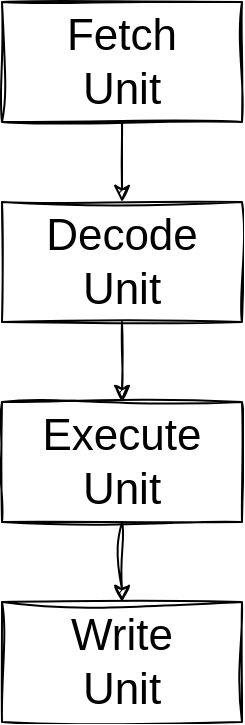 <mxfile version="21.5.0" type="device" pages="4">
  <diagram name="mvm-1" id="Iu1mIeB9ceA5Ahkq2No5">
    <mxGraphModel dx="1114" dy="819" grid="1" gridSize="10" guides="1" tooltips="1" connect="1" arrows="1" fold="1" page="1" pageScale="1" pageWidth="850" pageHeight="1100" math="0" shadow="0">
      <root>
        <mxCell id="0" />
        <mxCell id="1" parent="0" />
        <mxCell id="j7GpYIzhaSZf0-OvEuIJ-1" value="Fetch&lt;br&gt;Unit" style="rounded=0;whiteSpace=wrap;html=1;sketch=1;curveFitting=1;jiggle=2;fontSize=22;" vertex="1" parent="1">
          <mxGeometry x="240" y="160" width="120" height="60" as="geometry" />
        </mxCell>
        <mxCell id="j7GpYIzhaSZf0-OvEuIJ-2" value="Decode&lt;br&gt;Unit" style="rounded=0;whiteSpace=wrap;html=1;sketch=1;curveFitting=1;jiggle=2;fontSize=22;" vertex="1" parent="1">
          <mxGeometry x="240" y="260" width="120" height="60" as="geometry" />
        </mxCell>
        <mxCell id="j7GpYIzhaSZf0-OvEuIJ-3" value="" style="endArrow=classic;html=1;rounded=0;exitX=0.5;exitY=1;exitDx=0;exitDy=0;sketch=1;curveFitting=1;jiggle=2;" edge="1" parent="1" source="j7GpYIzhaSZf0-OvEuIJ-1" target="j7GpYIzhaSZf0-OvEuIJ-2">
          <mxGeometry width="50" height="50" relative="1" as="geometry">
            <mxPoint x="400" y="450" as="sourcePoint" />
            <mxPoint x="450" y="400" as="targetPoint" />
          </mxGeometry>
        </mxCell>
        <mxCell id="j7GpYIzhaSZf0-OvEuIJ-4" value="Execute&lt;br&gt;Unit" style="rounded=0;whiteSpace=wrap;html=1;sketch=1;curveFitting=1;jiggle=2;fontSize=22;" vertex="1" parent="1">
          <mxGeometry x="240" y="360" width="120" height="60" as="geometry" />
        </mxCell>
        <mxCell id="j7GpYIzhaSZf0-OvEuIJ-5" value="Write&lt;br&gt;Unit" style="rounded=0;whiteSpace=wrap;html=1;sketch=1;curveFitting=1;jiggle=2;fontSize=22;" vertex="1" parent="1">
          <mxGeometry x="240" y="460" width="120" height="60" as="geometry" />
        </mxCell>
        <mxCell id="j7GpYIzhaSZf0-OvEuIJ-6" value="" style="endArrow=classic;html=1;rounded=0;sketch=1;curveFitting=1;jiggle=2;entryX=0.5;entryY=0;entryDx=0;entryDy=0;" edge="1" parent="1" target="j7GpYIzhaSZf0-OvEuIJ-4">
          <mxGeometry width="50" height="50" relative="1" as="geometry">
            <mxPoint x="300" y="320" as="sourcePoint" />
            <mxPoint x="310" y="270" as="targetPoint" />
          </mxGeometry>
        </mxCell>
        <mxCell id="j7GpYIzhaSZf0-OvEuIJ-7" value="" style="endArrow=classic;html=1;rounded=0;sketch=1;curveFitting=1;jiggle=2;entryX=0.5;entryY=0;entryDx=0;entryDy=0;exitX=0.5;exitY=1;exitDx=0;exitDy=0;" edge="1" parent="1" source="j7GpYIzhaSZf0-OvEuIJ-4" target="j7GpYIzhaSZf0-OvEuIJ-5">
          <mxGeometry width="50" height="50" relative="1" as="geometry">
            <mxPoint x="310" y="330" as="sourcePoint" />
            <mxPoint x="310" y="370" as="targetPoint" />
          </mxGeometry>
        </mxCell>
      </root>
    </mxGraphModel>
  </diagram>
  <diagram id="uA20YbdWBRl09KtCNt2N" name="mvm-2">
    <mxGraphModel dx="1114" dy="819" grid="1" gridSize="10" guides="1" tooltips="1" connect="1" arrows="1" fold="1" page="1" pageScale="1" pageWidth="850" pageHeight="1100" math="0" shadow="0">
      <root>
        <mxCell id="0" />
        <mxCell id="1" parent="0" />
        <mxCell id="kS_1S3uA9MmibY_gHwAL-1" value="Fetch&lt;br&gt;Unit" style="rounded=0;whiteSpace=wrap;html=1;sketch=1;curveFitting=1;jiggle=2;fontSize=22;" vertex="1" parent="1">
          <mxGeometry x="240" y="160" width="120" height="60" as="geometry" />
        </mxCell>
        <mxCell id="kS_1S3uA9MmibY_gHwAL-2" value="Decode&lt;br&gt;Unit" style="rounded=0;whiteSpace=wrap;html=1;sketch=1;curveFitting=1;jiggle=2;fontSize=22;" vertex="1" parent="1">
          <mxGeometry x="240" y="260" width="120" height="60" as="geometry" />
        </mxCell>
        <mxCell id="kS_1S3uA9MmibY_gHwAL-3" value="" style="endArrow=classic;html=1;rounded=0;exitX=0.5;exitY=1;exitDx=0;exitDy=0;sketch=1;curveFitting=1;jiggle=2;" edge="1" parent="1" source="kS_1S3uA9MmibY_gHwAL-1" target="kS_1S3uA9MmibY_gHwAL-2">
          <mxGeometry width="50" height="50" relative="1" as="geometry">
            <mxPoint x="400" y="450" as="sourcePoint" />
            <mxPoint x="450" y="400" as="targetPoint" />
          </mxGeometry>
        </mxCell>
        <mxCell id="kS_1S3uA9MmibY_gHwAL-4" value="Execute&lt;br&gt;Unit" style="rounded=0;whiteSpace=wrap;html=1;sketch=1;curveFitting=1;jiggle=2;fontSize=22;" vertex="1" parent="1">
          <mxGeometry x="240" y="360" width="120" height="60" as="geometry" />
        </mxCell>
        <mxCell id="kS_1S3uA9MmibY_gHwAL-5" value="Write&lt;br&gt;Unit" style="rounded=0;whiteSpace=wrap;html=1;sketch=1;curveFitting=1;jiggle=2;fontSize=22;" vertex="1" parent="1">
          <mxGeometry x="240" y="460" width="120" height="60" as="geometry" />
        </mxCell>
        <mxCell id="kS_1S3uA9MmibY_gHwAL-6" value="" style="endArrow=classic;html=1;rounded=0;sketch=1;curveFitting=1;jiggle=2;entryX=0.5;entryY=0;entryDx=0;entryDy=0;" edge="1" parent="1" target="kS_1S3uA9MmibY_gHwAL-4">
          <mxGeometry width="50" height="50" relative="1" as="geometry">
            <mxPoint x="300" y="320" as="sourcePoint" />
            <mxPoint x="310" y="270" as="targetPoint" />
          </mxGeometry>
        </mxCell>
        <mxCell id="kS_1S3uA9MmibY_gHwAL-7" value="" style="endArrow=classic;html=1;rounded=0;sketch=1;curveFitting=1;jiggle=2;entryX=0.5;entryY=0;entryDx=0;entryDy=0;exitX=0.5;exitY=1;exitDx=0;exitDy=0;" edge="1" parent="1" source="kS_1S3uA9MmibY_gHwAL-4" target="kS_1S3uA9MmibY_gHwAL-5">
          <mxGeometry width="50" height="50" relative="1" as="geometry">
            <mxPoint x="310" y="330" as="sourcePoint" />
            <mxPoint x="310" y="370" as="targetPoint" />
          </mxGeometry>
        </mxCell>
        <mxCell id="kS_1S3uA9MmibY_gHwAL-8" value="L1i" style="rounded=0;whiteSpace=wrap;html=1;sketch=1;curveFitting=1;jiggle=2;fontSize=22;" vertex="1" parent="1">
          <mxGeometry x="80" y="160" width="120" height="60" as="geometry" />
        </mxCell>
        <mxCell id="kS_1S3uA9MmibY_gHwAL-9" value="" style="endArrow=classic;html=1;rounded=0;exitX=0;exitY=0.5;exitDx=0;exitDy=0;sketch=1;curveFitting=1;jiggle=2;entryX=1;entryY=0.5;entryDx=0;entryDy=0;" edge="1" parent="1" source="kS_1S3uA9MmibY_gHwAL-1" target="kS_1S3uA9MmibY_gHwAL-8">
          <mxGeometry width="50" height="50" relative="1" as="geometry">
            <mxPoint x="310" y="230" as="sourcePoint" />
            <mxPoint x="310" y="270" as="targetPoint" />
          </mxGeometry>
        </mxCell>
      </root>
    </mxGraphModel>
  </diagram>
  <diagram id="R75-aX5IEO0EQZSeQtbe" name="mvm-3">
    <mxGraphModel dx="1114" dy="819" grid="1" gridSize="10" guides="1" tooltips="1" connect="1" arrows="1" fold="1" page="1" pageScale="1" pageWidth="850" pageHeight="1100" math="0" shadow="0">
      <root>
        <mxCell id="0" />
        <mxCell id="1" parent="0" />
        <mxCell id="RD6Ad35JeKmYo84jdllm-1" value="Fetch&lt;br&gt;Unit" style="rounded=0;whiteSpace=wrap;html=1;sketch=1;curveFitting=1;jiggle=2;fontSize=22;" vertex="1" parent="1">
          <mxGeometry x="240" y="160" width="120" height="60" as="geometry" />
        </mxCell>
        <mxCell id="RD6Ad35JeKmYo84jdllm-2" value="Decode&lt;br&gt;Unit" style="rounded=0;whiteSpace=wrap;html=1;sketch=1;curveFitting=1;jiggle=2;fontSize=22;" vertex="1" parent="1">
          <mxGeometry x="240" y="260" width="120" height="60" as="geometry" />
        </mxCell>
        <mxCell id="RD6Ad35JeKmYo84jdllm-3" value="" style="endArrow=classic;html=1;rounded=0;exitX=0.5;exitY=1;exitDx=0;exitDy=0;sketch=1;curveFitting=1;jiggle=2;" edge="1" parent="1" source="RD6Ad35JeKmYo84jdllm-1" target="RD6Ad35JeKmYo84jdllm-2">
          <mxGeometry width="50" height="50" relative="1" as="geometry">
            <mxPoint x="400" y="450" as="sourcePoint" />
            <mxPoint x="450" y="400" as="targetPoint" />
          </mxGeometry>
        </mxCell>
        <mxCell id="RD6Ad35JeKmYo84jdllm-4" value="Execute&lt;br&gt;Unit" style="rounded=0;whiteSpace=wrap;html=1;sketch=1;curveFitting=1;jiggle=2;fontSize=22;" vertex="1" parent="1">
          <mxGeometry x="240" y="360" width="120" height="60" as="geometry" />
        </mxCell>
        <mxCell id="RD6Ad35JeKmYo84jdllm-5" value="Write&lt;br&gt;Unit" style="rounded=0;whiteSpace=wrap;html=1;sketch=1;curveFitting=1;jiggle=2;fontSize=22;" vertex="1" parent="1">
          <mxGeometry x="240" y="460" width="120" height="60" as="geometry" />
        </mxCell>
        <mxCell id="RD6Ad35JeKmYo84jdllm-6" value="" style="endArrow=classic;html=1;rounded=0;sketch=1;curveFitting=1;jiggle=2;entryX=0.5;entryY=0;entryDx=0;entryDy=0;" edge="1" parent="1" target="RD6Ad35JeKmYo84jdllm-4">
          <mxGeometry width="50" height="50" relative="1" as="geometry">
            <mxPoint x="300" y="320" as="sourcePoint" />
            <mxPoint x="310" y="270" as="targetPoint" />
          </mxGeometry>
        </mxCell>
        <mxCell id="RD6Ad35JeKmYo84jdllm-7" value="" style="endArrow=classic;html=1;rounded=0;sketch=1;curveFitting=1;jiggle=2;entryX=0.5;entryY=0;entryDx=0;entryDy=0;exitX=0.5;exitY=1;exitDx=0;exitDy=0;" edge="1" parent="1" source="RD6Ad35JeKmYo84jdllm-4" target="RD6Ad35JeKmYo84jdllm-5">
          <mxGeometry width="50" height="50" relative="1" as="geometry">
            <mxPoint x="310" y="330" as="sourcePoint" />
            <mxPoint x="310" y="370" as="targetPoint" />
          </mxGeometry>
        </mxCell>
        <mxCell id="RD6Ad35JeKmYo84jdllm-8" value="L1i" style="rounded=0;whiteSpace=wrap;html=1;sketch=1;curveFitting=1;jiggle=2;fontSize=22;" vertex="1" parent="1">
          <mxGeometry x="80" y="160" width="120" height="60" as="geometry" />
        </mxCell>
        <mxCell id="RD6Ad35JeKmYo84jdllm-9" value="" style="endArrow=classic;html=1;rounded=0;exitX=0;exitY=0.5;exitDx=0;exitDy=0;sketch=1;curveFitting=1;jiggle=2;entryX=1;entryY=0.5;entryDx=0;entryDy=0;" edge="1" parent="1" source="RD6Ad35JeKmYo84jdllm-1" target="RD6Ad35JeKmYo84jdllm-8">
          <mxGeometry width="50" height="50" relative="1" as="geometry">
            <mxPoint x="310" y="230" as="sourcePoint" />
            <mxPoint x="310" y="270" as="targetPoint" />
          </mxGeometry>
        </mxCell>
        <mxCell id="RD6Ad35JeKmYo84jdllm-10" value="Branch&lt;br&gt;Unit" style="rounded=0;whiteSpace=wrap;html=1;sketch=1;curveFitting=1;jiggle=2;fontSize=22;" vertex="1" parent="1">
          <mxGeometry x="400" y="360" width="120" height="60" as="geometry" />
        </mxCell>
        <mxCell id="RD6Ad35JeKmYo84jdllm-11" value="" style="endArrow=classic;html=1;rounded=0;sketch=1;curveFitting=1;jiggle=2;entryX=0;entryY=0.5;entryDx=0;entryDy=0;exitX=1;exitY=0.5;exitDx=0;exitDy=0;" edge="1" parent="1" source="RD6Ad35JeKmYo84jdllm-4" target="RD6Ad35JeKmYo84jdllm-10">
          <mxGeometry width="50" height="50" relative="1" as="geometry">
            <mxPoint x="310" y="430" as="sourcePoint" />
            <mxPoint x="310" y="470" as="targetPoint" />
          </mxGeometry>
        </mxCell>
      </root>
    </mxGraphModel>
  </diagram>
  <diagram id="rKLimcS50NjxE2TUYBvg" name="mvm-4">
    <mxGraphModel dx="1114" dy="819" grid="1" gridSize="10" guides="1" tooltips="1" connect="1" arrows="1" fold="1" page="1" pageScale="1" pageWidth="850" pageHeight="1100" math="0" shadow="0">
      <root>
        <mxCell id="0" />
        <mxCell id="1" parent="0" />
        <mxCell id="kedU4bcP5aWZ6iq1lNZX-1" value="Fetch&lt;br&gt;Unit" style="rounded=0;whiteSpace=wrap;html=1;sketch=1;curveFitting=1;jiggle=2;fontSize=22;" vertex="1" parent="1">
          <mxGeometry x="240" y="160" width="120" height="60" as="geometry" />
        </mxCell>
        <mxCell id="kedU4bcP5aWZ6iq1lNZX-2" value="Decode&lt;br&gt;Unit" style="rounded=0;whiteSpace=wrap;html=1;sketch=1;curveFitting=1;jiggle=2;fontSize=22;" vertex="1" parent="1">
          <mxGeometry x="240" y="260" width="120" height="60" as="geometry" />
        </mxCell>
        <mxCell id="kedU4bcP5aWZ6iq1lNZX-3" value="" style="endArrow=classic;html=1;rounded=0;exitX=0.5;exitY=1;exitDx=0;exitDy=0;sketch=1;curveFitting=1;jiggle=2;" edge="1" parent="1" source="kedU4bcP5aWZ6iq1lNZX-1" target="kedU4bcP5aWZ6iq1lNZX-2">
          <mxGeometry width="50" height="50" relative="1" as="geometry">
            <mxPoint x="400" y="450" as="sourcePoint" />
            <mxPoint x="450" y="400" as="targetPoint" />
          </mxGeometry>
        </mxCell>
        <mxCell id="kedU4bcP5aWZ6iq1lNZX-4" value="Execute&lt;br&gt;Unit" style="rounded=0;whiteSpace=wrap;html=1;sketch=1;curveFitting=1;jiggle=2;fontSize=22;" vertex="1" parent="1">
          <mxGeometry x="240" y="360" width="120" height="60" as="geometry" />
        </mxCell>
        <mxCell id="kedU4bcP5aWZ6iq1lNZX-5" value="Write&lt;br&gt;Unit" style="rounded=0;whiteSpace=wrap;html=1;sketch=1;curveFitting=1;jiggle=2;fontSize=22;" vertex="1" parent="1">
          <mxGeometry x="240" y="460" width="120" height="60" as="geometry" />
        </mxCell>
        <mxCell id="kedU4bcP5aWZ6iq1lNZX-6" value="" style="endArrow=classic;html=1;rounded=0;sketch=1;curveFitting=1;jiggle=2;entryX=0.5;entryY=0;entryDx=0;entryDy=0;" edge="1" parent="1" target="kedU4bcP5aWZ6iq1lNZX-4">
          <mxGeometry width="50" height="50" relative="1" as="geometry">
            <mxPoint x="300" y="320" as="sourcePoint" />
            <mxPoint x="310" y="270" as="targetPoint" />
          </mxGeometry>
        </mxCell>
        <mxCell id="kedU4bcP5aWZ6iq1lNZX-7" value="" style="endArrow=classic;html=1;rounded=0;sketch=1;curveFitting=1;jiggle=2;entryX=0.5;entryY=0;entryDx=0;entryDy=0;exitX=0.5;exitY=1;exitDx=0;exitDy=0;" edge="1" parent="1" source="kedU4bcP5aWZ6iq1lNZX-4" target="kedU4bcP5aWZ6iq1lNZX-5">
          <mxGeometry width="50" height="50" relative="1" as="geometry">
            <mxPoint x="310" y="330" as="sourcePoint" />
            <mxPoint x="310" y="370" as="targetPoint" />
          </mxGeometry>
        </mxCell>
        <mxCell id="kedU4bcP5aWZ6iq1lNZX-8" value="L1i" style="rounded=0;whiteSpace=wrap;html=1;sketch=1;curveFitting=1;jiggle=2;fontSize=22;" vertex="1" parent="1">
          <mxGeometry x="80" y="160" width="120" height="60" as="geometry" />
        </mxCell>
        <mxCell id="kedU4bcP5aWZ6iq1lNZX-9" value="" style="endArrow=classic;html=1;rounded=0;exitX=0;exitY=0.5;exitDx=0;exitDy=0;sketch=1;curveFitting=1;jiggle=2;entryX=1;entryY=0.5;entryDx=0;entryDy=0;" edge="1" parent="1" source="kedU4bcP5aWZ6iq1lNZX-1" target="kedU4bcP5aWZ6iq1lNZX-8">
          <mxGeometry width="50" height="50" relative="1" as="geometry">
            <mxPoint x="310" y="230" as="sourcePoint" />
            <mxPoint x="310" y="270" as="targetPoint" />
          </mxGeometry>
        </mxCell>
        <mxCell id="kedU4bcP5aWZ6iq1lNZX-10" value="Branch&lt;br&gt;Unit" style="rounded=0;whiteSpace=wrap;html=1;sketch=1;curveFitting=1;jiggle=2;fontSize=22;verticalAlign=top;" vertex="1" parent="1">
          <mxGeometry x="430" y="217" width="160" height="140" as="geometry" />
        </mxCell>
        <mxCell id="kedU4bcP5aWZ6iq1lNZX-11" value="" style="endArrow=classic;html=1;rounded=0;sketch=1;curveFitting=1;jiggle=2;entryX=0.5;entryY=1;entryDx=0;entryDy=0;exitX=1;exitY=0.5;exitDx=0;exitDy=0;edgeStyle=orthogonalEdgeStyle;" edge="1" parent="1" source="kedU4bcP5aWZ6iq1lNZX-4" target="kedU4bcP5aWZ6iq1lNZX-10">
          <mxGeometry width="50" height="50" relative="1" as="geometry">
            <mxPoint x="310" y="430" as="sourcePoint" />
            <mxPoint x="310" y="470" as="targetPoint" />
          </mxGeometry>
        </mxCell>
        <mxCell id="kedU4bcP5aWZ6iq1lNZX-12" value="BTB" style="rounded=0;whiteSpace=wrap;html=1;sketch=1;curveFitting=1;jiggle=2;fontSize=22;" vertex="1" parent="1">
          <mxGeometry x="455" y="287" width="120" height="60" as="geometry" />
        </mxCell>
        <mxCell id="kedU4bcP5aWZ6iq1lNZX-13" value="" style="endArrow=classic;html=1;rounded=0;sketch=1;curveFitting=1;jiggle=2;entryX=1;entryY=0.5;entryDx=0;entryDy=0;exitX=0.5;exitY=0;exitDx=0;exitDy=0;edgeStyle=orthogonalEdgeStyle;" edge="1" parent="1" source="kedU4bcP5aWZ6iq1lNZX-10" target="kedU4bcP5aWZ6iq1lNZX-1">
          <mxGeometry width="50" height="50" relative="1" as="geometry">
            <mxPoint x="370" y="400" as="sourcePoint" />
            <mxPoint x="520" y="370" as="targetPoint" />
          </mxGeometry>
        </mxCell>
      </root>
    </mxGraphModel>
  </diagram>
</mxfile>

